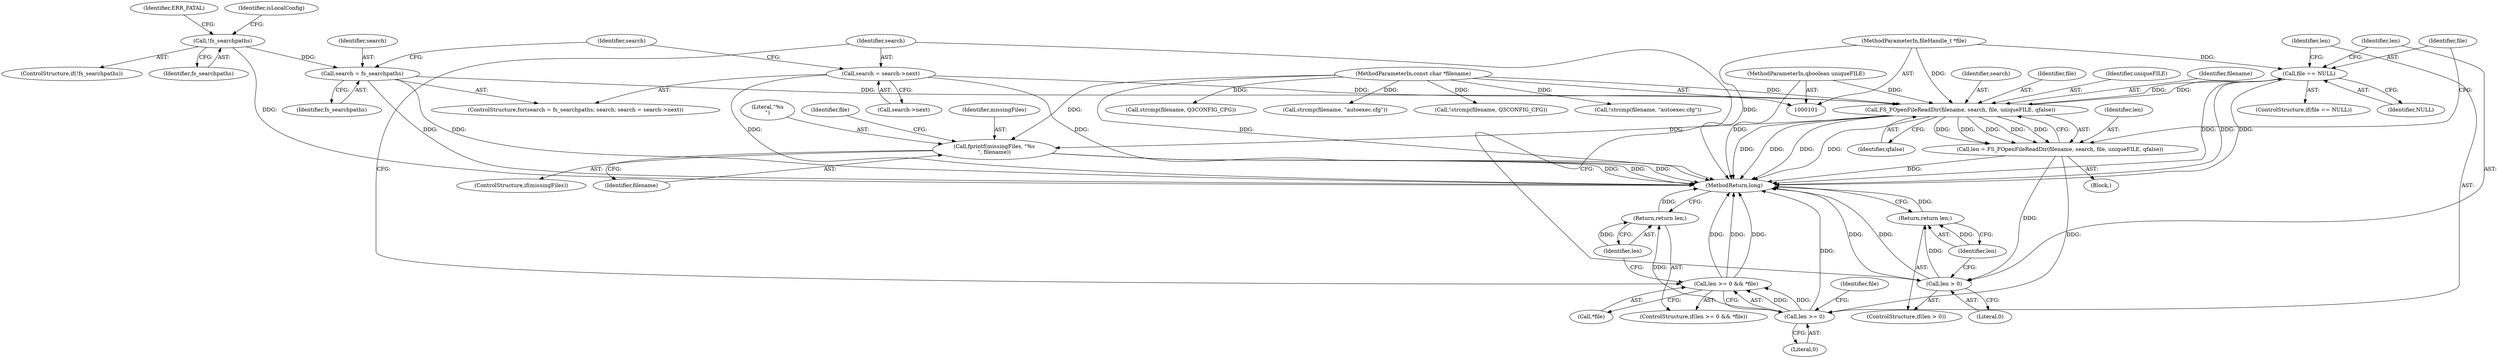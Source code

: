 digraph "0_OpenJK_b6ff2bcb1e4e6976d61e316175c6d7c99860fe20_1@pointer" {
"1000153" [label="(Call,file == NULL)"];
"1000146" [label="(Call,FS_FOpenFileReadDir(filename, search, file, uniqueFILE, qfalse))"];
"1000102" [label="(MethodParameterIn,const char *filename)"];
"1000131" [label="(Call,search = search->next)"];
"1000127" [label="(Call,search = fs_searchpaths)"];
"1000110" [label="(Call,!fs_searchpaths)"];
"1000153" [label="(Call,file == NULL)"];
"1000103" [label="(MethodParameterIn,fileHandle_t *file)"];
"1000104" [label="(MethodParameterIn,qboolean uniqueFILE)"];
"1000144" [label="(Call,len = FS_FOpenFileReadDir(filename, search, file, uniqueFILE, qfalse))"];
"1000158" [label="(Call,len > 0)"];
"1000161" [label="(Return,return len;)"];
"1000167" [label="(Call,len >= 0)"];
"1000166" [label="(Call,len >= 0 && *file)"];
"1000172" [label="(Return,return len;)"];
"1000176" [label="(Call,fprintf(missingFiles, \"%s\n\", filename))"];
"1000154" [label="(Identifier,file)"];
"1000168" [label="(Identifier,len)"];
"1000128" [label="(Identifier,search)"];
"1000148" [label="(Identifier,search)"];
"1000110" [label="(Call,!fs_searchpaths)"];
"1000176" [label="(Call,fprintf(missingFiles, \"%s\n\", filename))"];
"1000119" [label="(Call,strcmp(filename, \"autoexec.cfg\"))"];
"1000149" [label="(Identifier,file)"];
"1000109" [label="(ControlStructure,if(!fs_searchpaths))"];
"1000155" [label="(Identifier,NULL)"];
"1000122" [label="(Call,!strcmp(filename, Q3CONFIG_CFG))"];
"1000169" [label="(Literal,0)"];
"1000179" [label="(Identifier,filename)"];
"1000113" [label="(Identifier,ERR_FATAL)"];
"1000174" [label="(ControlStructure,if(missingFiles))"];
"1000171" [label="(Identifier,file)"];
"1000166" [label="(Call,len >= 0 && *file)"];
"1000170" [label="(Call,*file)"];
"1000152" [label="(ControlStructure,if(file == NULL))"];
"1000159" [label="(Identifier,len)"];
"1000162" [label="(Identifier,len)"];
"1000145" [label="(Identifier,len)"];
"1000178" [label="(Literal,\"%s\n\")"];
"1000181" [label="(Identifier,file)"];
"1000161" [label="(Return,return len;)"];
"1000151" [label="(Identifier,qfalse)"];
"1000177" [label="(Identifier,missingFiles)"];
"1000131" [label="(Call,search = search->next)"];
"1000104" [label="(MethodParameterIn,qboolean uniqueFILE)"];
"1000153" [label="(Call,file == NULL)"];
"1000144" [label="(Call,len = FS_FOpenFileReadDir(filename, search, file, uniqueFILE, qfalse))"];
"1000150" [label="(Identifier,uniqueFILE)"];
"1000116" [label="(Identifier,isLocalConfig)"];
"1000160" [label="(Literal,0)"];
"1000173" [label="(Identifier,len)"];
"1000127" [label="(Call,search = fs_searchpaths)"];
"1000118" [label="(Call,!strcmp(filename, \"autoexec.cfg\"))"];
"1000132" [label="(Identifier,search)"];
"1000165" [label="(ControlStructure,if(len >= 0 && *file))"];
"1000146" [label="(Call,FS_FOpenFileReadDir(filename, search, file, uniqueFILE, qfalse))"];
"1000194" [label="(MethodReturn,long)"];
"1000123" [label="(Call,strcmp(filename, Q3CONFIG_CFG))"];
"1000133" [label="(Call,search->next)"];
"1000158" [label="(Call,len > 0)"];
"1000103" [label="(MethodParameterIn,fileHandle_t *file)"];
"1000130" [label="(Identifier,search)"];
"1000147" [label="(Identifier,filename)"];
"1000126" [label="(ControlStructure,for(search = fs_searchpaths; search; search = search->next))"];
"1000129" [label="(Identifier,fs_searchpaths)"];
"1000136" [label="(Block,)"];
"1000102" [label="(MethodParameterIn,const char *filename)"];
"1000167" [label="(Call,len >= 0)"];
"1000157" [label="(ControlStructure,if(len > 0))"];
"1000111" [label="(Identifier,fs_searchpaths)"];
"1000172" [label="(Return,return len;)"];
"1000153" -> "1000152"  [label="AST: "];
"1000153" -> "1000155"  [label="CFG: "];
"1000154" -> "1000153"  [label="AST: "];
"1000155" -> "1000153"  [label="AST: "];
"1000159" -> "1000153"  [label="CFG: "];
"1000168" -> "1000153"  [label="CFG: "];
"1000153" -> "1000194"  [label="DDG: "];
"1000153" -> "1000194"  [label="DDG: "];
"1000153" -> "1000194"  [label="DDG: "];
"1000153" -> "1000146"  [label="DDG: "];
"1000146" -> "1000153"  [label="DDG: "];
"1000103" -> "1000153"  [label="DDG: "];
"1000146" -> "1000144"  [label="AST: "];
"1000146" -> "1000151"  [label="CFG: "];
"1000147" -> "1000146"  [label="AST: "];
"1000148" -> "1000146"  [label="AST: "];
"1000149" -> "1000146"  [label="AST: "];
"1000150" -> "1000146"  [label="AST: "];
"1000151" -> "1000146"  [label="AST: "];
"1000144" -> "1000146"  [label="CFG: "];
"1000146" -> "1000194"  [label="DDG: "];
"1000146" -> "1000194"  [label="DDG: "];
"1000146" -> "1000194"  [label="DDG: "];
"1000146" -> "1000194"  [label="DDG: "];
"1000146" -> "1000144"  [label="DDG: "];
"1000146" -> "1000144"  [label="DDG: "];
"1000146" -> "1000144"  [label="DDG: "];
"1000146" -> "1000144"  [label="DDG: "];
"1000146" -> "1000144"  [label="DDG: "];
"1000102" -> "1000146"  [label="DDG: "];
"1000131" -> "1000146"  [label="DDG: "];
"1000127" -> "1000146"  [label="DDG: "];
"1000103" -> "1000146"  [label="DDG: "];
"1000104" -> "1000146"  [label="DDG: "];
"1000146" -> "1000176"  [label="DDG: "];
"1000102" -> "1000101"  [label="AST: "];
"1000102" -> "1000194"  [label="DDG: "];
"1000102" -> "1000118"  [label="DDG: "];
"1000102" -> "1000119"  [label="DDG: "];
"1000102" -> "1000122"  [label="DDG: "];
"1000102" -> "1000123"  [label="DDG: "];
"1000102" -> "1000176"  [label="DDG: "];
"1000131" -> "1000126"  [label="AST: "];
"1000131" -> "1000133"  [label="CFG: "];
"1000132" -> "1000131"  [label="AST: "];
"1000133" -> "1000131"  [label="AST: "];
"1000130" -> "1000131"  [label="CFG: "];
"1000131" -> "1000194"  [label="DDG: "];
"1000131" -> "1000194"  [label="DDG: "];
"1000127" -> "1000126"  [label="AST: "];
"1000127" -> "1000129"  [label="CFG: "];
"1000128" -> "1000127"  [label="AST: "];
"1000129" -> "1000127"  [label="AST: "];
"1000130" -> "1000127"  [label="CFG: "];
"1000127" -> "1000194"  [label="DDG: "];
"1000127" -> "1000194"  [label="DDG: "];
"1000110" -> "1000127"  [label="DDG: "];
"1000110" -> "1000109"  [label="AST: "];
"1000110" -> "1000111"  [label="CFG: "];
"1000111" -> "1000110"  [label="AST: "];
"1000113" -> "1000110"  [label="CFG: "];
"1000116" -> "1000110"  [label="CFG: "];
"1000110" -> "1000194"  [label="DDG: "];
"1000103" -> "1000101"  [label="AST: "];
"1000103" -> "1000194"  [label="DDG: "];
"1000104" -> "1000101"  [label="AST: "];
"1000104" -> "1000194"  [label="DDG: "];
"1000144" -> "1000136"  [label="AST: "];
"1000145" -> "1000144"  [label="AST: "];
"1000154" -> "1000144"  [label="CFG: "];
"1000144" -> "1000194"  [label="DDG: "];
"1000144" -> "1000158"  [label="DDG: "];
"1000144" -> "1000167"  [label="DDG: "];
"1000158" -> "1000157"  [label="AST: "];
"1000158" -> "1000160"  [label="CFG: "];
"1000159" -> "1000158"  [label="AST: "];
"1000160" -> "1000158"  [label="AST: "];
"1000162" -> "1000158"  [label="CFG: "];
"1000132" -> "1000158"  [label="CFG: "];
"1000158" -> "1000194"  [label="DDG: "];
"1000158" -> "1000194"  [label="DDG: "];
"1000158" -> "1000161"  [label="DDG: "];
"1000161" -> "1000157"  [label="AST: "];
"1000161" -> "1000162"  [label="CFG: "];
"1000162" -> "1000161"  [label="AST: "];
"1000194" -> "1000161"  [label="CFG: "];
"1000161" -> "1000194"  [label="DDG: "];
"1000162" -> "1000161"  [label="DDG: "];
"1000167" -> "1000166"  [label="AST: "];
"1000167" -> "1000169"  [label="CFG: "];
"1000168" -> "1000167"  [label="AST: "];
"1000169" -> "1000167"  [label="AST: "];
"1000171" -> "1000167"  [label="CFG: "];
"1000166" -> "1000167"  [label="CFG: "];
"1000167" -> "1000194"  [label="DDG: "];
"1000167" -> "1000166"  [label="DDG: "];
"1000167" -> "1000166"  [label="DDG: "];
"1000167" -> "1000172"  [label="DDG: "];
"1000166" -> "1000165"  [label="AST: "];
"1000166" -> "1000170"  [label="CFG: "];
"1000170" -> "1000166"  [label="AST: "];
"1000173" -> "1000166"  [label="CFG: "];
"1000132" -> "1000166"  [label="CFG: "];
"1000166" -> "1000194"  [label="DDG: "];
"1000166" -> "1000194"  [label="DDG: "];
"1000166" -> "1000194"  [label="DDG: "];
"1000172" -> "1000165"  [label="AST: "];
"1000172" -> "1000173"  [label="CFG: "];
"1000173" -> "1000172"  [label="AST: "];
"1000194" -> "1000172"  [label="CFG: "];
"1000172" -> "1000194"  [label="DDG: "];
"1000173" -> "1000172"  [label="DDG: "];
"1000176" -> "1000174"  [label="AST: "];
"1000176" -> "1000179"  [label="CFG: "];
"1000177" -> "1000176"  [label="AST: "];
"1000178" -> "1000176"  [label="AST: "];
"1000179" -> "1000176"  [label="AST: "];
"1000181" -> "1000176"  [label="CFG: "];
"1000176" -> "1000194"  [label="DDG: "];
"1000176" -> "1000194"  [label="DDG: "];
"1000176" -> "1000194"  [label="DDG: "];
}
